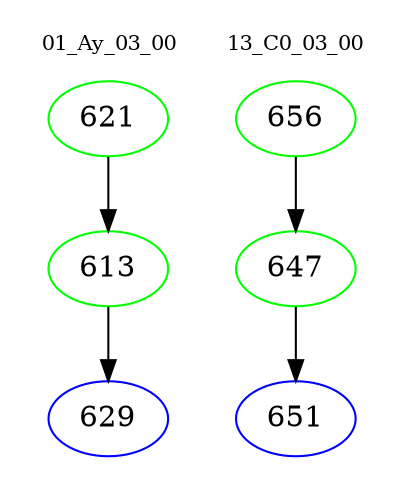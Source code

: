 digraph{
subgraph cluster_0 {
color = white
label = "01_Ay_03_00";
fontsize=10;
T0_621 [label="621", color="green"]
T0_621 -> T0_613 [color="black"]
T0_613 [label="613", color="green"]
T0_613 -> T0_629 [color="black"]
T0_629 [label="629", color="blue"]
}
subgraph cluster_1 {
color = white
label = "13_C0_03_00";
fontsize=10;
T1_656 [label="656", color="green"]
T1_656 -> T1_647 [color="black"]
T1_647 [label="647", color="green"]
T1_647 -> T1_651 [color="black"]
T1_651 [label="651", color="blue"]
}
}
